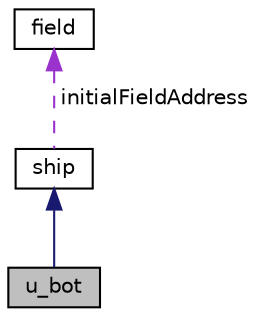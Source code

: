 digraph "u_bot"
{
 // LATEX_PDF_SIZE
  edge [fontname="Helvetica",fontsize="10",labelfontname="Helvetica",labelfontsize="10"];
  node [fontname="Helvetica",fontsize="10",shape=record];
  Node1 [label="u_bot",height=0.2,width=0.4,color="black", fillcolor="grey75", style="filled", fontcolor="black",tooltip=" "];
  Node2 -> Node1 [dir="back",color="midnightblue",fontsize="10",style="solid",fontname="Helvetica"];
  Node2 [label="ship",height=0.2,width=0.4,color="black", fillcolor="white", style="filled",URL="$classship.html",tooltip=" "];
  Node3 -> Node2 [dir="back",color="darkorchid3",fontsize="10",style="dashed",label=" initialFieldAddress" ,fontname="Helvetica"];
  Node3 [label="field",height=0.2,width=0.4,color="black", fillcolor="white", style="filled",URL="$classfield.html",tooltip=" "];
}
